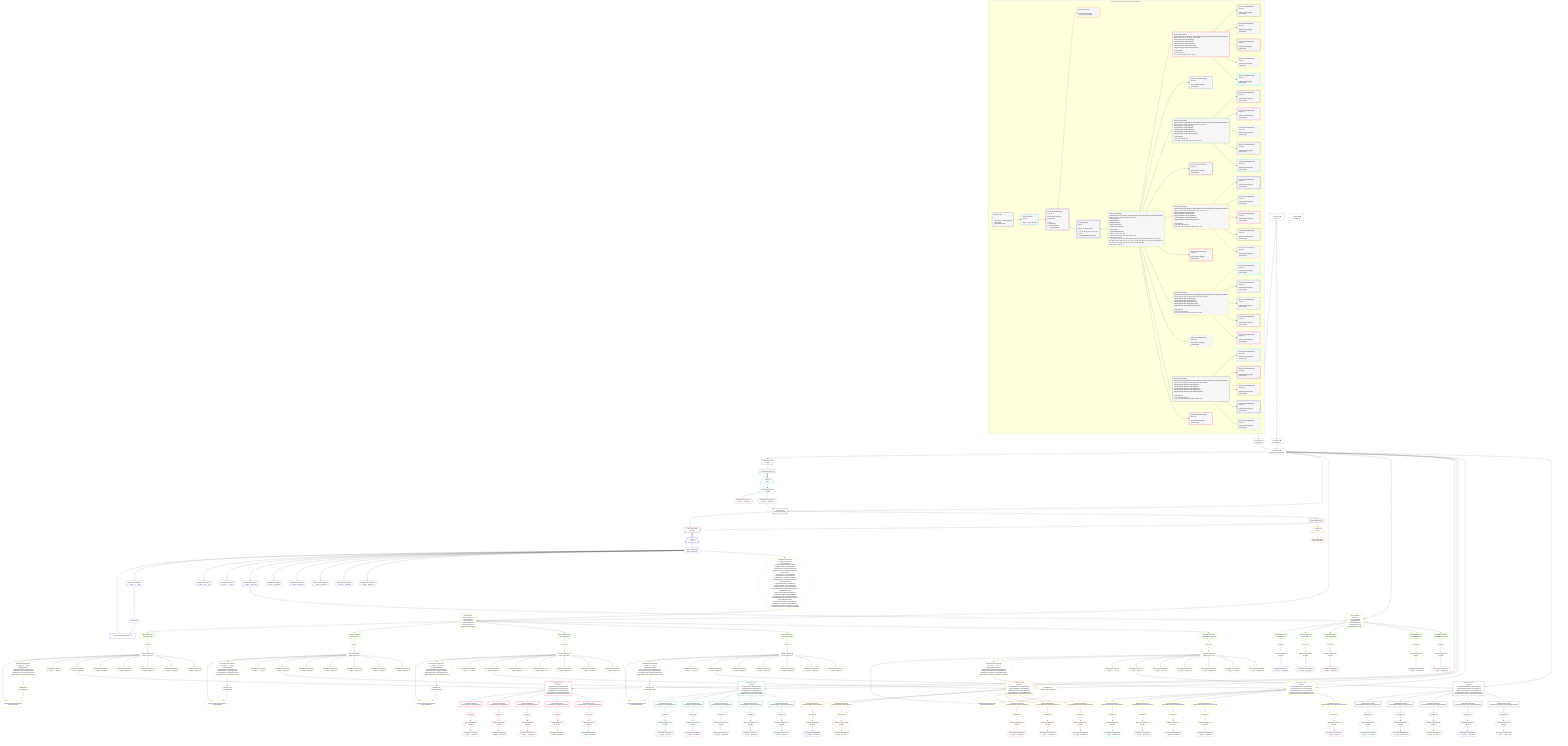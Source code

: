 %%{init: {'themeVariables': { 'fontSize': '12px'}}}%%
graph TD
    classDef path fill:#eee,stroke:#000,color:#000
    classDef plan fill:#fff,stroke-width:1px,color:#000
    classDef itemplan fill:#fff,stroke-width:2px,color:#000
    classDef unbatchedplan fill:#dff,stroke-width:1px,color:#000
    classDef sideeffectplan fill:#fcc,stroke-width:2px,color:#000
    classDef bucket fill:#f6f6f6,color:#000,stroke-width:2px,text-align:left


    %% plan dependencies
    Object9{{"Object[9∈0] ➊<br />ᐸ{pgSettings,withPgClient}ᐳ"}}:::plan
    Access7{{"Access[7∈0] ➊<br />ᐸ2.pgSettingsᐳ"}}:::plan
    Access8{{"Access[8∈0] ➊<br />ᐸ2.withPgClientᐳ"}}:::plan
    Access7 & Access8 --> Object9
    PgSelect6[["PgSelect[6∈0] ➊<br />ᐸpeopleᐳ"]]:::plan
    Object9 --> PgSelect6
    __Value2["__Value[2∈0] ➊<br />ᐸcontextᐳ"]:::plan
    __Value2 --> Access7
    __Value2 --> Access8
    PgSelectRows10[["PgSelectRows[10∈0] ➊"]]:::plan
    PgSelect6 --> PgSelectRows10
    __Value4["__Value[4∈0] ➊<br />ᐸrootValueᐳ"]:::plan
    __Item11[/"__Item[11∈1]<br />ᐸ10ᐳ"\]:::itemplan
    PgSelectRows10 ==> __Item11
    PgSelectSingle12{{"PgSelectSingle[12∈1]<br />ᐸpeopleᐳ"}}:::plan
    __Item11 --> PgSelectSingle12
    PgSelect15[["PgSelect[15∈2]<br />ᐸsingle_table_itemsᐳ"]]:::plan
    PgClassExpression14{{"PgClassExpression[14∈2]<br />ᐸ__people__.”person_id”ᐳ"}}:::plan
    Object9 & PgClassExpression14 --> PgSelect15
    __ListTransform19[["__ListTransform[19∈2]<br />ᐸeach:15ᐳ"]]:::plan
    PgSelectRows20[["PgSelectRows[20∈2]"]]:::plan
    PgSelectRows20 & PgSelect15 --> __ListTransform19
    PgClassExpression13{{"PgClassExpression[13∈2]<br />ᐸ__people__.”username”ᐳ"}}:::plan
    PgSelectSingle12 --> PgClassExpression13
    PgSelectSingle12 --> PgClassExpression14
    PgSelect15 --> PgSelectRows20
    __Item21[/"__Item[21∈3]<br />ᐸ20ᐳ"\]:::itemplan
    PgSelectRows20 -.-> __Item21
    PgSelectSingle22{{"PgSelectSingle[22∈3]<br />ᐸsingle_table_itemsᐳ"}}:::plan
    __Item21 --> PgSelectSingle22
    PgSingleTablePolymorphic27["PgSingleTablePolymorphic[27∈4]"]:::plan
    Lambda26{{"Lambda[26∈4]"}}:::plan
    PgSelectSingle24{{"PgSelectSingle[24∈4]<br />ᐸsingle_table_itemsᐳ"}}:::plan
    Lambda26 & PgSelectSingle24 --> PgSingleTablePolymorphic27
    __Item23[/"__Item[23∈4]<br />ᐸ19ᐳ"\]:::itemplan
    __ListTransform19 ==> __Item23
    __Item23 --> PgSelectSingle24
    PgClassExpression25{{"PgClassExpression[25∈4]<br />ᐸ__single_t...s__.”type”ᐳ"}}:::plan
    PgSelectSingle24 --> PgClassExpression25
    PgClassExpression25 --> Lambda26
    PgClassExpression80{{"PgClassExpression[80∈4]<br />ᐸ__single_t...ems__.”id”ᐳ"}}:::plan
    PgSelectSingle24 --> PgClassExpression80
    PgClassExpression82{{"PgClassExpression[82∈4]<br />ᐸ__single_t...__.”type2”ᐳ"}}:::plan
    PgSelectSingle24 --> PgClassExpression82
    PgClassExpression83{{"PgClassExpression[83∈4]<br />ᐸ__single_t...author_id”ᐳ"}}:::plan
    PgSelectSingle24 --> PgClassExpression83
    PgClassExpression90{{"PgClassExpression[90∈4]<br />ᐸ__single_t...”position”ᐳ"}}:::plan
    PgSelectSingle24 --> PgClassExpression90
    PgClassExpression91{{"PgClassExpression[91∈4]<br />ᐸ__single_t...reated_at”ᐳ"}}:::plan
    PgSelectSingle24 --> PgClassExpression91
    PgClassExpression92{{"PgClassExpression[92∈4]<br />ᐸ__single_t...pdated_at”ᐳ"}}:::plan
    PgSelectSingle24 --> PgClassExpression92
    PgClassExpression93{{"PgClassExpression[93∈4]<br />ᐸ__single_t..._archived”ᐳ"}}:::plan
    PgSelectSingle24 --> PgClassExpression93
    PgClassExpression94{{"PgClassExpression[94∈4]<br />ᐸ__single_t...chived_at”ᐳ"}}:::plan
    PgSelectSingle24 --> PgClassExpression94
    PgSelect29[["PgSelect[29∈5]<br />ᐸsingle_table_itemsᐳ<br />ᐳSingleTableTopic<br />ᐳSingleTablePost<br />ᐳSingleTableDivider<br />ᐳSingleTableChecklist<br />ᐳSingleTableChecklistItem"]]:::plan
    PgClassExpression28{{"PgClassExpression[28∈5]<br />ᐸ__single_t...parent_id”ᐳ<br />ᐳSingleTableTopic<br />ᐳSingleTableTopicᐳSingleTablePost<br />ᐳSingleTableTopicᐳSingleTableDivider<br />ᐳSingleTableTopicᐳSingleTableChecklist<br />ᐳSingleTableTopicᐳSingleTableChecklistItem<br />ᐳSingleTablePost<br />ᐳSingleTablePostᐳSingleTablePost<br />ᐳSingleTablePostᐳSingleTableDivider<br />ᐳSingleTablePostᐳSingleTableChecklist<br />ᐳSingleTablePostᐳSingleTableChecklistItem<br />ᐳSingleTableDivider<br />ᐳSingleTableDividerᐳSingleTablePost<br />ᐳSingleTableDividerᐳSingleTableDivider<br />ᐳSingleTableDividerᐳSingleTableChecklist<br />ᐳSingleTableDividerᐳSingleTableChecklistItem<br />ᐳSingleTableChecklist<br />ᐳSingleTableChecklistᐳSingleTablePost<br />ᐳSingleTableChecklistᐳSingleTableDivider<br />ᐳSingleTableChecklistᐳSingleTableChecklist<br />ᐳSingleTableChecklistᐳSingleTableChecklistItem<br />ᐳSingleTableChecklistItem<br />ᐳSingleTableChecklistItemᐳSingleTablePost<br />ᐳSingleTableChecklistItemᐳSingleTableDivider<br />ᐳSingleTableChecklistItemᐳSingleTableChecklist<br />ᐳSingleTableChecklistItemᐳSingleTableChecklistItem"}}:::plan
    Object9 & PgClassExpression28 --> PgSelect29
    PgSingleTablePolymorphic38["PgSingleTablePolymorphic[38∈5]<br />ᐳSingleTableTopic"]:::plan
    Lambda37{{"Lambda[37∈5]<br />ᐳSingleTableTopic"}}:::plan
    PgSelectSingle35{{"PgSelectSingle[35∈5]<br />ᐸsingle_table_itemsᐳ"}}:::plan
    Lambda37 & PgSelectSingle35 --> PgSingleTablePolymorphic38
    PgSelect84[["PgSelect[84∈5]<br />ᐸpeopleᐳ<br />ᐳSingleTableTopic<br />ᐳSingleTablePost<br />ᐳSingleTableDivider<br />ᐳSingleTableChecklist<br />ᐳSingleTableChecklistItem"]]:::plan
    Object9 & PgClassExpression83 --> PgSelect84
    PgSingleTablePolymorphic102["PgSingleTablePolymorphic[102∈5]<br />ᐳSingleTablePost"]:::plan
    Lambda101{{"Lambda[101∈5]<br />ᐳSingleTablePost"}}:::plan
    PgSelectSingle99{{"PgSelectSingle[99∈5]<br />ᐸsingle_table_itemsᐳ"}}:::plan
    Lambda101 & PgSelectSingle99 --> PgSingleTablePolymorphic102
    PgSingleTablePolymorphic157["PgSingleTablePolymorphic[157∈5]<br />ᐳSingleTableDivider"]:::plan
    Lambda156{{"Lambda[156∈5]<br />ᐳSingleTableDivider"}}:::plan
    PgSelectSingle154{{"PgSelectSingle[154∈5]<br />ᐸsingle_table_itemsᐳ"}}:::plan
    Lambda156 & PgSelectSingle154 --> PgSingleTablePolymorphic157
    PgSingleTablePolymorphic212["PgSingleTablePolymorphic[212∈5]<br />ᐳSingleTableChecklist"]:::plan
    Lambda211{{"Lambda[211∈5]<br />ᐳSingleTableChecklist"}}:::plan
    PgSelectSingle209{{"PgSelectSingle[209∈5]<br />ᐸsingle_table_itemsᐳ"}}:::plan
    Lambda211 & PgSelectSingle209 --> PgSingleTablePolymorphic212
    PgSingleTablePolymorphic267["PgSingleTablePolymorphic[267∈5]<br />ᐳSingleTableChecklistItem"]:::plan
    Lambda266{{"Lambda[266∈5]<br />ᐳSingleTableChecklistItem"}}:::plan
    PgSelectSingle264{{"PgSelectSingle[264∈5]<br />ᐸsingle_table_itemsᐳ"}}:::plan
    Lambda266 & PgSelectSingle264 --> PgSingleTablePolymorphic267
    PgSelectSingle24 --> PgClassExpression28
    First33{{"First[33∈5]"}}:::plan
    PgSelectRows34[["PgSelectRows[34∈5]<br />ᐳSingleTableTopic"]]:::plan
    PgSelectRows34 --> First33
    PgSelect29 --> PgSelectRows34
    First33 --> PgSelectSingle35
    PgClassExpression36{{"PgClassExpression[36∈5]<br />ᐸ__single_t...s__.”type”ᐳ<br />ᐳSingleTableTopic<br />ᐳSingleTableTopicᐳSingleTablePost<br />ᐳSingleTableTopicᐳSingleTableDivider<br />ᐳSingleTableTopicᐳSingleTableChecklist<br />ᐳSingleTableTopicᐳSingleTableChecklistItem"}}:::plan
    PgSelectSingle35 --> PgClassExpression36
    PgClassExpression36 --> Lambda37
    PgClassExpression41{{"PgClassExpression[41∈5]<br />ᐸ__single_t...__.”type2”ᐳ"}}:::plan
    PgSelectSingle35 --> PgClassExpression41
    PgClassExpression42{{"PgClassExpression[42∈5]<br />ᐸ__single_t...author_id”ᐳ"}}:::plan
    PgSelectSingle35 --> PgClassExpression42
    PgClassExpression51{{"PgClassExpression[51∈5]<br />ᐸ__single_t...”position”ᐳ"}}:::plan
    PgSelectSingle35 --> PgClassExpression51
    PgClassExpression52{{"PgClassExpression[52∈5]<br />ᐸ__single_t...reated_at”ᐳ"}}:::plan
    PgSelectSingle35 --> PgClassExpression52
    PgClassExpression53{{"PgClassExpression[53∈5]<br />ᐸ__single_t...pdated_at”ᐳ"}}:::plan
    PgSelectSingle35 --> PgClassExpression53
    PgClassExpression54{{"PgClassExpression[54∈5]<br />ᐸ__single_t..._archived”ᐳ"}}:::plan
    PgSelectSingle35 --> PgClassExpression54
    PgClassExpression55{{"PgClassExpression[55∈5]<br />ᐸ__single_t...chived_at”ᐳ"}}:::plan
    PgSelectSingle35 --> PgClassExpression55
    First86{{"First[86∈5]"}}:::plan
    PgSelectRows87[["PgSelectRows[87∈5]<br />ᐳSingleTableTopic"]]:::plan
    PgSelectRows87 --> First86
    PgSelect84 --> PgSelectRows87
    PgSelectSingle88{{"PgSelectSingle[88∈5]<br />ᐸpeopleᐳ"}}:::plan
    First86 --> PgSelectSingle88
    First97{{"First[97∈5]"}}:::plan
    PgSelectRows98[["PgSelectRows[98∈5]<br />ᐳSingleTablePost"]]:::plan
    PgSelectRows98 --> First97
    PgSelect29 --> PgSelectRows98
    First97 --> PgSelectSingle99
    PgClassExpression100{{"PgClassExpression[100∈5]<br />ᐸ__single_t...s__.”type”ᐳ<br />ᐳSingleTablePost<br />ᐳSingleTablePostᐳSingleTablePost<br />ᐳSingleTablePostᐳSingleTableDivider<br />ᐳSingleTablePostᐳSingleTableChecklist<br />ᐳSingleTablePostᐳSingleTableChecklistItem"}}:::plan
    PgSelectSingle99 --> PgClassExpression100
    PgClassExpression100 --> Lambda101
    PgClassExpression105{{"PgClassExpression[105∈5]<br />ᐸ__single_t...__.”type2”ᐳ"}}:::plan
    PgSelectSingle99 --> PgClassExpression105
    PgClassExpression106{{"PgClassExpression[106∈5]<br />ᐸ__single_t...author_id”ᐳ"}}:::plan
    PgSelectSingle99 --> PgClassExpression106
    PgClassExpression115{{"PgClassExpression[115∈5]<br />ᐸ__single_t...”position”ᐳ"}}:::plan
    PgSelectSingle99 --> PgClassExpression115
    PgClassExpression116{{"PgClassExpression[116∈5]<br />ᐸ__single_t...reated_at”ᐳ"}}:::plan
    PgSelectSingle99 --> PgClassExpression116
    PgClassExpression117{{"PgClassExpression[117∈5]<br />ᐸ__single_t...pdated_at”ᐳ"}}:::plan
    PgSelectSingle99 --> PgClassExpression117
    PgClassExpression118{{"PgClassExpression[118∈5]<br />ᐸ__single_t..._archived”ᐳ"}}:::plan
    PgSelectSingle99 --> PgClassExpression118
    PgClassExpression119{{"PgClassExpression[119∈5]<br />ᐸ__single_t...chived_at”ᐳ"}}:::plan
    PgSelectSingle99 --> PgClassExpression119
    First146{{"First[146∈5]"}}:::plan
    PgSelectRows147[["PgSelectRows[147∈5]<br />ᐳSingleTablePost"]]:::plan
    PgSelectRows147 --> First146
    PgSelect84 --> PgSelectRows147
    PgSelectSingle148{{"PgSelectSingle[148∈5]<br />ᐸpeopleᐳ"}}:::plan
    First146 --> PgSelectSingle148
    First152{{"First[152∈5]"}}:::plan
    PgSelectRows153[["PgSelectRows[153∈5]<br />ᐳSingleTableDivider"]]:::plan
    PgSelectRows153 --> First152
    PgSelect29 --> PgSelectRows153
    First152 --> PgSelectSingle154
    PgClassExpression155{{"PgClassExpression[155∈5]<br />ᐸ__single_t...s__.”type”ᐳ<br />ᐳSingleTableDivider<br />ᐳSingleTableDividerᐳSingleTablePost<br />ᐳSingleTableDividerᐳSingleTableDivider<br />ᐳSingleTableDividerᐳSingleTableChecklist<br />ᐳSingleTableDividerᐳSingleTableChecklistItem"}}:::plan
    PgSelectSingle154 --> PgClassExpression155
    PgClassExpression155 --> Lambda156
    PgClassExpression160{{"PgClassExpression[160∈5]<br />ᐸ__single_t...__.”type2”ᐳ"}}:::plan
    PgSelectSingle154 --> PgClassExpression160
    PgClassExpression161{{"PgClassExpression[161∈5]<br />ᐸ__single_t...author_id”ᐳ"}}:::plan
    PgSelectSingle154 --> PgClassExpression161
    PgClassExpression170{{"PgClassExpression[170∈5]<br />ᐸ__single_t...”position”ᐳ"}}:::plan
    PgSelectSingle154 --> PgClassExpression170
    PgClassExpression171{{"PgClassExpression[171∈5]<br />ᐸ__single_t...reated_at”ᐳ"}}:::plan
    PgSelectSingle154 --> PgClassExpression171
    PgClassExpression172{{"PgClassExpression[172∈5]<br />ᐸ__single_t...pdated_at”ᐳ"}}:::plan
    PgSelectSingle154 --> PgClassExpression172
    PgClassExpression173{{"PgClassExpression[173∈5]<br />ᐸ__single_t..._archived”ᐳ"}}:::plan
    PgSelectSingle154 --> PgClassExpression173
    PgClassExpression174{{"PgClassExpression[174∈5]<br />ᐸ__single_t...chived_at”ᐳ"}}:::plan
    PgSelectSingle154 --> PgClassExpression174
    First201{{"First[201∈5]"}}:::plan
    PgSelectRows202[["PgSelectRows[202∈5]<br />ᐳSingleTableDivider"]]:::plan
    PgSelectRows202 --> First201
    PgSelect84 --> PgSelectRows202
    PgSelectSingle203{{"PgSelectSingle[203∈5]<br />ᐸpeopleᐳ"}}:::plan
    First201 --> PgSelectSingle203
    First207{{"First[207∈5]"}}:::plan
    PgSelectRows208[["PgSelectRows[208∈5]<br />ᐳSingleTableChecklist"]]:::plan
    PgSelectRows208 --> First207
    PgSelect29 --> PgSelectRows208
    First207 --> PgSelectSingle209
    PgClassExpression210{{"PgClassExpression[210∈5]<br />ᐸ__single_t...s__.”type”ᐳ<br />ᐳSingleTableChecklist<br />ᐳSingleTableChecklistᐳSingleTablePost<br />ᐳSingleTableChecklistᐳSingleTableDivider<br />ᐳSingleTableChecklistᐳSingleTableChecklist<br />ᐳSingleTableChecklistᐳSingleTableChecklistItem"}}:::plan
    PgSelectSingle209 --> PgClassExpression210
    PgClassExpression210 --> Lambda211
    PgClassExpression215{{"PgClassExpression[215∈5]<br />ᐸ__single_t...__.”type2”ᐳ"}}:::plan
    PgSelectSingle209 --> PgClassExpression215
    PgClassExpression216{{"PgClassExpression[216∈5]<br />ᐸ__single_t...author_id”ᐳ"}}:::plan
    PgSelectSingle209 --> PgClassExpression216
    PgClassExpression225{{"PgClassExpression[225∈5]<br />ᐸ__single_t...”position”ᐳ"}}:::plan
    PgSelectSingle209 --> PgClassExpression225
    PgClassExpression226{{"PgClassExpression[226∈5]<br />ᐸ__single_t...reated_at”ᐳ"}}:::plan
    PgSelectSingle209 --> PgClassExpression226
    PgClassExpression227{{"PgClassExpression[227∈5]<br />ᐸ__single_t...pdated_at”ᐳ"}}:::plan
    PgSelectSingle209 --> PgClassExpression227
    PgClassExpression228{{"PgClassExpression[228∈5]<br />ᐸ__single_t..._archived”ᐳ"}}:::plan
    PgSelectSingle209 --> PgClassExpression228
    PgClassExpression229{{"PgClassExpression[229∈5]<br />ᐸ__single_t...chived_at”ᐳ"}}:::plan
    PgSelectSingle209 --> PgClassExpression229
    First256{{"First[256∈5]"}}:::plan
    PgSelectRows257[["PgSelectRows[257∈5]<br />ᐳSingleTableChecklist"]]:::plan
    PgSelectRows257 --> First256
    PgSelect84 --> PgSelectRows257
    PgSelectSingle258{{"PgSelectSingle[258∈5]<br />ᐸpeopleᐳ"}}:::plan
    First256 --> PgSelectSingle258
    First262{{"First[262∈5]"}}:::plan
    PgSelectRows263[["PgSelectRows[263∈5]<br />ᐳSingleTableChecklistItem"]]:::plan
    PgSelectRows263 --> First262
    PgSelect29 --> PgSelectRows263
    First262 --> PgSelectSingle264
    PgClassExpression265{{"PgClassExpression[265∈5]<br />ᐸ__single_t...s__.”type”ᐳ<br />ᐳSingleTableChecklistItem<br />ᐳSingleTableChecklistItemᐳSingleTablePost<br />ᐳSingleTableChecklistItemᐳSingleTableDivider<br />ᐳSingleTableChecklistItemᐳSingleTableChecklist<br />ᐳSingleTableChecklistItemᐳSingleTableChecklistItem"}}:::plan
    PgSelectSingle264 --> PgClassExpression265
    PgClassExpression265 --> Lambda266
    PgClassExpression270{{"PgClassExpression[270∈5]<br />ᐸ__single_t...__.”type2”ᐳ"}}:::plan
    PgSelectSingle264 --> PgClassExpression270
    PgClassExpression271{{"PgClassExpression[271∈5]<br />ᐸ__single_t...author_id”ᐳ"}}:::plan
    PgSelectSingle264 --> PgClassExpression271
    PgClassExpression280{{"PgClassExpression[280∈5]<br />ᐸ__single_t...”position”ᐳ"}}:::plan
    PgSelectSingle264 --> PgClassExpression280
    PgClassExpression281{{"PgClassExpression[281∈5]<br />ᐸ__single_t...reated_at”ᐳ"}}:::plan
    PgSelectSingle264 --> PgClassExpression281
    PgClassExpression282{{"PgClassExpression[282∈5]<br />ᐸ__single_t...pdated_at”ᐳ"}}:::plan
    PgSelectSingle264 --> PgClassExpression282
    PgClassExpression283{{"PgClassExpression[283∈5]<br />ᐸ__single_t..._archived”ᐳ"}}:::plan
    PgSelectSingle264 --> PgClassExpression283
    PgClassExpression284{{"PgClassExpression[284∈5]<br />ᐸ__single_t...chived_at”ᐳ"}}:::plan
    PgSelectSingle264 --> PgClassExpression284
    First311{{"First[311∈5]"}}:::plan
    PgSelectRows312[["PgSelectRows[312∈5]<br />ᐳSingleTableChecklistItem"]]:::plan
    PgSelectRows312 --> First311
    PgSelect84 --> PgSelectRows312
    PgSelectSingle313{{"PgSelectSingle[313∈5]<br />ᐸpeopleᐳ"}}:::plan
    First311 --> PgSelectSingle313
    PgSelect43[["PgSelect[43∈6]<br />ᐸpeopleᐳ<br />ᐳSingleTableTopicᐳSingleTableTopic<br />ᐳSingleTableTopicᐳSingleTablePost<br />ᐳSingleTableTopicᐳSingleTableDivider<br />ᐳSingleTableTopicᐳSingleTableChecklist<br />ᐳSingleTableTopicᐳSingleTableChecklistItem"]]:::plan
    Object9 & PgClassExpression42 --> PgSelect43
    First47{{"First[47∈6]"}}:::plan
    PgSelectRows48[["PgSelectRows[48∈6]<br />ᐳSingleTableTopicᐳSingleTableTopic"]]:::plan
    PgSelectRows48 --> First47
    PgSelect43 --> PgSelectRows48
    PgSelectSingle49{{"PgSelectSingle[49∈6]<br />ᐸpeopleᐳ"}}:::plan
    First47 --> PgSelectSingle49
    First58{{"First[58∈6]"}}:::plan
    PgSelectRows59[["PgSelectRows[59∈6]<br />ᐳSingleTableTopicᐳSingleTablePost"]]:::plan
    PgSelectRows59 --> First58
    PgSelect43 --> PgSelectRows59
    PgSelectSingle60{{"PgSelectSingle[60∈6]<br />ᐸpeopleᐳ"}}:::plan
    First58 --> PgSelectSingle60
    First64{{"First[64∈6]"}}:::plan
    PgSelectRows65[["PgSelectRows[65∈6]<br />ᐳSingleTableTopicᐳSingleTableDivider"]]:::plan
    PgSelectRows65 --> First64
    PgSelect43 --> PgSelectRows65
    PgSelectSingle66{{"PgSelectSingle[66∈6]<br />ᐸpeopleᐳ"}}:::plan
    First64 --> PgSelectSingle66
    First70{{"First[70∈6]"}}:::plan
    PgSelectRows71[["PgSelectRows[71∈6]<br />ᐳSingleTableTopicᐳSingleTableChecklist"]]:::plan
    PgSelectRows71 --> First70
    PgSelect43 --> PgSelectRows71
    PgSelectSingle72{{"PgSelectSingle[72∈6]<br />ᐸpeopleᐳ"}}:::plan
    First70 --> PgSelectSingle72
    First76{{"First[76∈6]"}}:::plan
    PgSelectRows77[["PgSelectRows[77∈6]<br />ᐳSingleTableTopicᐳSingleTableChecklistItem"]]:::plan
    PgSelectRows77 --> First76
    PgSelect43 --> PgSelectRows77
    PgSelectSingle78{{"PgSelectSingle[78∈6]<br />ᐸpeopleᐳ"}}:::plan
    First76 --> PgSelectSingle78
    PgClassExpression50{{"PgClassExpression[50∈7]<br />ᐸ__people__.”username”ᐳ"}}:::plan
    PgSelectSingle49 --> PgClassExpression50
    PgClassExpression61{{"PgClassExpression[61∈8]<br />ᐸ__people__.”username”ᐳ"}}:::plan
    PgSelectSingle60 --> PgClassExpression61
    PgClassExpression67{{"PgClassExpression[67∈9]<br />ᐸ__people__.”username”ᐳ"}}:::plan
    PgSelectSingle66 --> PgClassExpression67
    PgClassExpression73{{"PgClassExpression[73∈10]<br />ᐸ__people__.”username”ᐳ"}}:::plan
    PgSelectSingle72 --> PgClassExpression73
    PgClassExpression79{{"PgClassExpression[79∈11]<br />ᐸ__people__.”username”ᐳ"}}:::plan
    PgSelectSingle78 --> PgClassExpression79
    PgClassExpression89{{"PgClassExpression[89∈12]<br />ᐸ__people__.”username”ᐳ"}}:::plan
    PgSelectSingle88 --> PgClassExpression89
    PgSelect107[["PgSelect[107∈13]<br />ᐸpeopleᐳ<br />ᐳSingleTablePostᐳSingleTableTopic<br />ᐳSingleTablePostᐳSingleTablePost<br />ᐳSingleTablePostᐳSingleTableDivider<br />ᐳSingleTablePostᐳSingleTableChecklist<br />ᐳSingleTablePostᐳSingleTableChecklistItem"]]:::plan
    Object9 & PgClassExpression106 --> PgSelect107
    First111{{"First[111∈13]"}}:::plan
    PgSelectRows112[["PgSelectRows[112∈13]<br />ᐳSingleTablePostᐳSingleTableTopic"]]:::plan
    PgSelectRows112 --> First111
    PgSelect107 --> PgSelectRows112
    PgSelectSingle113{{"PgSelectSingle[113∈13]<br />ᐸpeopleᐳ"}}:::plan
    First111 --> PgSelectSingle113
    First122{{"First[122∈13]"}}:::plan
    PgSelectRows123[["PgSelectRows[123∈13]<br />ᐳSingleTablePostᐳSingleTablePost"]]:::plan
    PgSelectRows123 --> First122
    PgSelect107 --> PgSelectRows123
    PgSelectSingle124{{"PgSelectSingle[124∈13]<br />ᐸpeopleᐳ"}}:::plan
    First122 --> PgSelectSingle124
    First128{{"First[128∈13]"}}:::plan
    PgSelectRows129[["PgSelectRows[129∈13]<br />ᐳSingleTablePostᐳSingleTableDivider"]]:::plan
    PgSelectRows129 --> First128
    PgSelect107 --> PgSelectRows129
    PgSelectSingle130{{"PgSelectSingle[130∈13]<br />ᐸpeopleᐳ"}}:::plan
    First128 --> PgSelectSingle130
    First134{{"First[134∈13]"}}:::plan
    PgSelectRows135[["PgSelectRows[135∈13]<br />ᐳSingleTablePostᐳSingleTableChecklist"]]:::plan
    PgSelectRows135 --> First134
    PgSelect107 --> PgSelectRows135
    PgSelectSingle136{{"PgSelectSingle[136∈13]<br />ᐸpeopleᐳ"}}:::plan
    First134 --> PgSelectSingle136
    First140{{"First[140∈13]"}}:::plan
    PgSelectRows141[["PgSelectRows[141∈13]<br />ᐳSingleTablePostᐳSingleTableChecklistItem"]]:::plan
    PgSelectRows141 --> First140
    PgSelect107 --> PgSelectRows141
    PgSelectSingle142{{"PgSelectSingle[142∈13]<br />ᐸpeopleᐳ"}}:::plan
    First140 --> PgSelectSingle142
    PgClassExpression114{{"PgClassExpression[114∈14]<br />ᐸ__people__.”username”ᐳ"}}:::plan
    PgSelectSingle113 --> PgClassExpression114
    PgClassExpression125{{"PgClassExpression[125∈15]<br />ᐸ__people__.”username”ᐳ"}}:::plan
    PgSelectSingle124 --> PgClassExpression125
    PgClassExpression131{{"PgClassExpression[131∈16]<br />ᐸ__people__.”username”ᐳ"}}:::plan
    PgSelectSingle130 --> PgClassExpression131
    PgClassExpression137{{"PgClassExpression[137∈17]<br />ᐸ__people__.”username”ᐳ"}}:::plan
    PgSelectSingle136 --> PgClassExpression137
    PgClassExpression143{{"PgClassExpression[143∈18]<br />ᐸ__people__.”username”ᐳ"}}:::plan
    PgSelectSingle142 --> PgClassExpression143
    PgClassExpression149{{"PgClassExpression[149∈19]<br />ᐸ__people__.”username”ᐳ"}}:::plan
    PgSelectSingle148 --> PgClassExpression149
    PgSelect162[["PgSelect[162∈20]<br />ᐸpeopleᐳ<br />ᐳSingleTableDividerᐳSingleTableTopic<br />ᐳSingleTableDividerᐳSingleTablePost<br />ᐳSingleTableDividerᐳSingleTableDivider<br />ᐳSingleTableDividerᐳSingleTableChecklist<br />ᐳSingleTableDividerᐳSingleTableChecklistItem"]]:::plan
    Object9 & PgClassExpression161 --> PgSelect162
    First166{{"First[166∈20]"}}:::plan
    PgSelectRows167[["PgSelectRows[167∈20]<br />ᐳSingleTableDividerᐳSingleTableTopic"]]:::plan
    PgSelectRows167 --> First166
    PgSelect162 --> PgSelectRows167
    PgSelectSingle168{{"PgSelectSingle[168∈20]<br />ᐸpeopleᐳ"}}:::plan
    First166 --> PgSelectSingle168
    First177{{"First[177∈20]"}}:::plan
    PgSelectRows178[["PgSelectRows[178∈20]<br />ᐳSingleTableDividerᐳSingleTablePost"]]:::plan
    PgSelectRows178 --> First177
    PgSelect162 --> PgSelectRows178
    PgSelectSingle179{{"PgSelectSingle[179∈20]<br />ᐸpeopleᐳ"}}:::plan
    First177 --> PgSelectSingle179
    First183{{"First[183∈20]"}}:::plan
    PgSelectRows184[["PgSelectRows[184∈20]<br />ᐳSingleTableDividerᐳSingleTableDivider"]]:::plan
    PgSelectRows184 --> First183
    PgSelect162 --> PgSelectRows184
    PgSelectSingle185{{"PgSelectSingle[185∈20]<br />ᐸpeopleᐳ"}}:::plan
    First183 --> PgSelectSingle185
    First189{{"First[189∈20]"}}:::plan
    PgSelectRows190[["PgSelectRows[190∈20]<br />ᐳSingleTableDividerᐳSingleTableChecklist"]]:::plan
    PgSelectRows190 --> First189
    PgSelect162 --> PgSelectRows190
    PgSelectSingle191{{"PgSelectSingle[191∈20]<br />ᐸpeopleᐳ"}}:::plan
    First189 --> PgSelectSingle191
    First195{{"First[195∈20]"}}:::plan
    PgSelectRows196[["PgSelectRows[196∈20]<br />ᐳSingleTableDividerᐳSingleTableChecklistItem"]]:::plan
    PgSelectRows196 --> First195
    PgSelect162 --> PgSelectRows196
    PgSelectSingle197{{"PgSelectSingle[197∈20]<br />ᐸpeopleᐳ"}}:::plan
    First195 --> PgSelectSingle197
    PgClassExpression169{{"PgClassExpression[169∈21]<br />ᐸ__people__.”username”ᐳ"}}:::plan
    PgSelectSingle168 --> PgClassExpression169
    PgClassExpression180{{"PgClassExpression[180∈22]<br />ᐸ__people__.”username”ᐳ"}}:::plan
    PgSelectSingle179 --> PgClassExpression180
    PgClassExpression186{{"PgClassExpression[186∈23]<br />ᐸ__people__.”username”ᐳ"}}:::plan
    PgSelectSingle185 --> PgClassExpression186
    PgClassExpression192{{"PgClassExpression[192∈24]<br />ᐸ__people__.”username”ᐳ"}}:::plan
    PgSelectSingle191 --> PgClassExpression192
    PgClassExpression198{{"PgClassExpression[198∈25]<br />ᐸ__people__.”username”ᐳ"}}:::plan
    PgSelectSingle197 --> PgClassExpression198
    PgClassExpression204{{"PgClassExpression[204∈26]<br />ᐸ__people__.”username”ᐳ"}}:::plan
    PgSelectSingle203 --> PgClassExpression204
    PgSelect217[["PgSelect[217∈27]<br />ᐸpeopleᐳ<br />ᐳSingleTableChecklistᐳSingleTableTopic<br />ᐳSingleTableChecklistᐳSingleTablePost<br />ᐳSingleTableChecklistᐳSingleTableDivider<br />ᐳSingleTableChecklistᐳSingleTableChecklist<br />ᐳSingleTableChecklistᐳSingleTableChecklistItem"]]:::plan
    Object9 & PgClassExpression216 --> PgSelect217
    First221{{"First[221∈27]"}}:::plan
    PgSelectRows222[["PgSelectRows[222∈27]<br />ᐳSingleTableChecklistᐳSingleTableTopic"]]:::plan
    PgSelectRows222 --> First221
    PgSelect217 --> PgSelectRows222
    PgSelectSingle223{{"PgSelectSingle[223∈27]<br />ᐸpeopleᐳ"}}:::plan
    First221 --> PgSelectSingle223
    First232{{"First[232∈27]"}}:::plan
    PgSelectRows233[["PgSelectRows[233∈27]<br />ᐳSingleTableChecklistᐳSingleTablePost"]]:::plan
    PgSelectRows233 --> First232
    PgSelect217 --> PgSelectRows233
    PgSelectSingle234{{"PgSelectSingle[234∈27]<br />ᐸpeopleᐳ"}}:::plan
    First232 --> PgSelectSingle234
    First238{{"First[238∈27]"}}:::plan
    PgSelectRows239[["PgSelectRows[239∈27]<br />ᐳSingleTableChecklistᐳSingleTableDivider"]]:::plan
    PgSelectRows239 --> First238
    PgSelect217 --> PgSelectRows239
    PgSelectSingle240{{"PgSelectSingle[240∈27]<br />ᐸpeopleᐳ"}}:::plan
    First238 --> PgSelectSingle240
    First244{{"First[244∈27]"}}:::plan
    PgSelectRows245[["PgSelectRows[245∈27]<br />ᐳSingleTableChecklistᐳSingleTableChecklist"]]:::plan
    PgSelectRows245 --> First244
    PgSelect217 --> PgSelectRows245
    PgSelectSingle246{{"PgSelectSingle[246∈27]<br />ᐸpeopleᐳ"}}:::plan
    First244 --> PgSelectSingle246
    First250{{"First[250∈27]"}}:::plan
    PgSelectRows251[["PgSelectRows[251∈27]<br />ᐳSingleTableChecklistᐳSingleTableChecklistItem"]]:::plan
    PgSelectRows251 --> First250
    PgSelect217 --> PgSelectRows251
    PgSelectSingle252{{"PgSelectSingle[252∈27]<br />ᐸpeopleᐳ"}}:::plan
    First250 --> PgSelectSingle252
    PgClassExpression224{{"PgClassExpression[224∈28]<br />ᐸ__people__.”username”ᐳ"}}:::plan
    PgSelectSingle223 --> PgClassExpression224
    PgClassExpression235{{"PgClassExpression[235∈29]<br />ᐸ__people__.”username”ᐳ"}}:::plan
    PgSelectSingle234 --> PgClassExpression235
    PgClassExpression241{{"PgClassExpression[241∈30]<br />ᐸ__people__.”username”ᐳ"}}:::plan
    PgSelectSingle240 --> PgClassExpression241
    PgClassExpression247{{"PgClassExpression[247∈31]<br />ᐸ__people__.”username”ᐳ"}}:::plan
    PgSelectSingle246 --> PgClassExpression247
    PgClassExpression253{{"PgClassExpression[253∈32]<br />ᐸ__people__.”username”ᐳ"}}:::plan
    PgSelectSingle252 --> PgClassExpression253
    PgClassExpression259{{"PgClassExpression[259∈33]<br />ᐸ__people__.”username”ᐳ"}}:::plan
    PgSelectSingle258 --> PgClassExpression259
    PgSelect272[["PgSelect[272∈34]<br />ᐸpeopleᐳ<br />ᐳSingleTableChecklistItemᐳSingleTableTopic<br />ᐳSingleTableChecklistItemᐳSingleTablePost<br />ᐳSingleTableChecklistItemᐳSingleTableDivider<br />ᐳSingleTableChecklistItemᐳSingleTableChecklist<br />ᐳSingleTableChecklistItemᐳSingleTableChecklistItem"]]:::plan
    Object9 & PgClassExpression271 --> PgSelect272
    First276{{"First[276∈34]"}}:::plan
    PgSelectRows277[["PgSelectRows[277∈34]<br />ᐳSingleTableChecklistItemᐳSingleTableTopic"]]:::plan
    PgSelectRows277 --> First276
    PgSelect272 --> PgSelectRows277
    PgSelectSingle278{{"PgSelectSingle[278∈34]<br />ᐸpeopleᐳ"}}:::plan
    First276 --> PgSelectSingle278
    First287{{"First[287∈34]"}}:::plan
    PgSelectRows288[["PgSelectRows[288∈34]<br />ᐳSingleTableChecklistItemᐳSingleTablePost"]]:::plan
    PgSelectRows288 --> First287
    PgSelect272 --> PgSelectRows288
    PgSelectSingle289{{"PgSelectSingle[289∈34]<br />ᐸpeopleᐳ"}}:::plan
    First287 --> PgSelectSingle289
    First293{{"First[293∈34]"}}:::plan
    PgSelectRows294[["PgSelectRows[294∈34]<br />ᐳSingleTableChecklistItemᐳSingleTableDivider"]]:::plan
    PgSelectRows294 --> First293
    PgSelect272 --> PgSelectRows294
    PgSelectSingle295{{"PgSelectSingle[295∈34]<br />ᐸpeopleᐳ"}}:::plan
    First293 --> PgSelectSingle295
    First299{{"First[299∈34]"}}:::plan
    PgSelectRows300[["PgSelectRows[300∈34]<br />ᐳSingleTableChecklistItemᐳSingleTableChecklist"]]:::plan
    PgSelectRows300 --> First299
    PgSelect272 --> PgSelectRows300
    PgSelectSingle301{{"PgSelectSingle[301∈34]<br />ᐸpeopleᐳ"}}:::plan
    First299 --> PgSelectSingle301
    First305{{"First[305∈34]"}}:::plan
    PgSelectRows306[["PgSelectRows[306∈34]<br />ᐳSingleTableChecklistItemᐳSingleTableChecklistItem"]]:::plan
    PgSelectRows306 --> First305
    PgSelect272 --> PgSelectRows306
    PgSelectSingle307{{"PgSelectSingle[307∈34]<br />ᐸpeopleᐳ"}}:::plan
    First305 --> PgSelectSingle307
    PgClassExpression279{{"PgClassExpression[279∈35]<br />ᐸ__people__.”username”ᐳ"}}:::plan
    PgSelectSingle278 --> PgClassExpression279
    PgClassExpression290{{"PgClassExpression[290∈36]<br />ᐸ__people__.”username”ᐳ"}}:::plan
    PgSelectSingle289 --> PgClassExpression290
    PgClassExpression296{{"PgClassExpression[296∈37]<br />ᐸ__people__.”username”ᐳ"}}:::plan
    PgSelectSingle295 --> PgClassExpression296
    PgClassExpression302{{"PgClassExpression[302∈38]<br />ᐸ__people__.”username”ᐳ"}}:::plan
    PgSelectSingle301 --> PgClassExpression302
    PgClassExpression308{{"PgClassExpression[308∈39]<br />ᐸ__people__.”username”ᐳ"}}:::plan
    PgSelectSingle307 --> PgClassExpression308
    PgClassExpression314{{"PgClassExpression[314∈40]<br />ᐸ__people__.”username”ᐳ"}}:::plan
    PgSelectSingle313 --> PgClassExpression314

    %% define steps

    subgraph "Buckets for queries/interfaces-single-table/nested-more"
    Bucket0("Bucket 0 (root)<br /><br />1: <br />ᐳ: Access[7], Access[8], Object[9]<br />2: PgSelect[6]<br />3: PgSelectRows[10]"):::bucket
    classDef bucket0 stroke:#696969
    class Bucket0,__Value2,__Value4,PgSelect6,Access7,Access8,Object9,PgSelectRows10 bucket0
    Bucket1("Bucket 1 (listItem)<br />Deps: 9<br /><br />ROOT __Item{1}ᐸ10ᐳ[11]"):::bucket
    classDef bucket1 stroke:#00bfff
    class Bucket1,__Item11,PgSelectSingle12 bucket1
    Bucket2("Bucket 2 (nullableBoundary)<br />Deps: 12, 9<br /><br />ROOT PgSelectSingle{1}ᐸpeopleᐳ[12]<br />1: <br />ᐳ: 13, 14<br />2: PgSelect[15]<br />3: PgSelectRows[20]<br />4: __ListTransform[19]"):::bucket
    classDef bucket2 stroke:#7f007f
    class Bucket2,PgClassExpression13,PgClassExpression14,PgSelect15,__ListTransform19,PgSelectRows20 bucket2
    Bucket3("Bucket 3 (subroutine)<br /><br />ROOT PgSelectSingle{3}ᐸsingle_table_itemsᐳ[22]"):::bucket
    classDef bucket3 stroke:#ffa500
    class Bucket3,__Item21,PgSelectSingle22 bucket3
    Bucket4("Bucket 4 (listItem)<br />Deps: 9<br /><br />ROOT __Item{4}ᐸ19ᐳ[23]<br />1: <br />ᐳ: 24, 25, 26, 80, 82, 83, 90, 91, 92, 93, 94<br />2: PgSingleTablePolymorphic[27]"):::bucket
    classDef bucket4 stroke:#0000ff
    class Bucket4,__Item23,PgSelectSingle24,PgClassExpression25,Lambda26,PgSingleTablePolymorphic27,PgClassExpression80,PgClassExpression82,PgClassExpression83,PgClassExpression90,PgClassExpression91,PgClassExpression92,PgClassExpression93,PgClassExpression94 bucket4
    Bucket5("Bucket 5 (polymorphic)<br />SingleTableTopic,SingleTablePost,SingleTableDivider,SingleTableChecklist,SingleTableChecklistItem<br />Deps: 24, 9, 83, 27, 80, 25, 82, 90, 91, 92, 93, 94<br />ᐳSingleTableTopic<br />ᐳSingleTablePost<br />ᐳSingleTableDivider<br />ᐳSingleTableChecklist<br />ᐳSingleTableChecklistItem<br /><br />1: PgSelect[84]<br />ᐳ: PgClassExpression[28]<br />2: 29, 87, 147, 202, 257, 312<br />ᐳ: 86, 88, 146, 148, 201, 203, 256, 258, 311, 313<br />3: 34, 98, 153, 208, 263<br />ᐳ: 33, 35, 36, 37, 41, 42, 51, 52, 53, 54, 55, 97, 99, 100, 101, 105, 106, 115, 116, 117, 118, 119, 152, 154, 155, 156, 160, 161, 170, 171, 172, 173, 174, 207, 209, 210, 211, 215, 216, 225, 226, 227, 228, 229, 262, 264, 265, 266, 270, 271, 280, 281, 282, 283, 284<br />4: 38, 102, 157, 212, 267"):::bucket
    classDef bucket5 stroke:#7fff00
    class Bucket5,PgClassExpression28,PgSelect29,First33,PgSelectRows34,PgSelectSingle35,PgClassExpression36,Lambda37,PgSingleTablePolymorphic38,PgClassExpression41,PgClassExpression42,PgClassExpression51,PgClassExpression52,PgClassExpression53,PgClassExpression54,PgClassExpression55,PgSelect84,First86,PgSelectRows87,PgSelectSingle88,First97,PgSelectRows98,PgSelectSingle99,PgClassExpression100,Lambda101,PgSingleTablePolymorphic102,PgClassExpression105,PgClassExpression106,PgClassExpression115,PgClassExpression116,PgClassExpression117,PgClassExpression118,PgClassExpression119,First146,PgSelectRows147,PgSelectSingle148,First152,PgSelectRows153,PgSelectSingle154,PgClassExpression155,Lambda156,PgSingleTablePolymorphic157,PgClassExpression160,PgClassExpression161,PgClassExpression170,PgClassExpression171,PgClassExpression172,PgClassExpression173,PgClassExpression174,First201,PgSelectRows202,PgSelectSingle203,First207,PgSelectRows208,PgSelectSingle209,PgClassExpression210,Lambda211,PgSingleTablePolymorphic212,PgClassExpression215,PgClassExpression216,PgClassExpression225,PgClassExpression226,PgClassExpression227,PgClassExpression228,PgClassExpression229,First256,PgSelectRows257,PgSelectSingle258,First262,PgSelectRows263,PgSelectSingle264,PgClassExpression265,Lambda266,PgSingleTablePolymorphic267,PgClassExpression270,PgClassExpression271,PgClassExpression280,PgClassExpression281,PgClassExpression282,PgClassExpression283,PgClassExpression284,First311,PgSelectRows312,PgSelectSingle313 bucket5
    Bucket6("Bucket 6 (polymorphic)<br />SingleTableTopic,SingleTablePost,SingleTableDivider,SingleTableChecklist,SingleTableChecklistItem<br />Deps: 9, 42, 38, 35, 28, 36, 41, 51, 52, 53, 54, 55<br />ᐳSingleTableTopicᐳSingleTableTopic<br />ᐳSingleTableTopicᐳSingleTablePost<br />ᐳSingleTableTopicᐳSingleTableDivider<br />ᐳSingleTableTopicᐳSingleTableChecklist<br />ᐳSingleTableTopicᐳSingleTableChecklistItem<br /><br />1: PgSelect[43]<br />2: 48, 59, 65, 71, 77<br />ᐳ: 47, 49, 58, 60, 64, 66, 70, 72, 76, 78"):::bucket
    classDef bucket6 stroke:#ff1493
    class Bucket6,PgSelect43,First47,PgSelectRows48,PgSelectSingle49,First58,PgSelectRows59,PgSelectSingle60,First64,PgSelectRows65,PgSelectSingle66,First70,PgSelectRows71,PgSelectSingle72,First76,PgSelectRows77,PgSelectSingle78 bucket6
    Bucket7("Bucket 7 (nullableBoundary)<br />Deps: 49<br /><br />ROOT PgSelectSingle{6}ᐸpeopleᐳ[49]"):::bucket
    classDef bucket7 stroke:#808000
    class Bucket7,PgClassExpression50 bucket7
    Bucket8("Bucket 8 (nullableBoundary)<br />Deps: 60<br /><br />ROOT PgSelectSingle{6}ᐸpeopleᐳ[60]"):::bucket
    classDef bucket8 stroke:#dda0dd
    class Bucket8,PgClassExpression61 bucket8
    Bucket9("Bucket 9 (nullableBoundary)<br />Deps: 66<br /><br />ROOT PgSelectSingle{6}ᐸpeopleᐳ[66]"):::bucket
    classDef bucket9 stroke:#ff0000
    class Bucket9,PgClassExpression67 bucket9
    Bucket10("Bucket 10 (nullableBoundary)<br />Deps: 72<br /><br />ROOT PgSelectSingle{6}ᐸpeopleᐳ[72]"):::bucket
    classDef bucket10 stroke:#ffff00
    class Bucket10,PgClassExpression73 bucket10
    Bucket11("Bucket 11 (nullableBoundary)<br />Deps: 78<br /><br />ROOT PgSelectSingle{6}ᐸpeopleᐳ[78]"):::bucket
    classDef bucket11 stroke:#00ffff
    class Bucket11,PgClassExpression79 bucket11
    Bucket12("Bucket 12 (nullableBoundary)<br />Deps: 88<br /><br />ROOT PgSelectSingle{5}ᐸpeopleᐳ[88]"):::bucket
    classDef bucket12 stroke:#4169e1
    class Bucket12,PgClassExpression89 bucket12
    Bucket13("Bucket 13 (polymorphic)<br />SingleTableTopic,SingleTablePost,SingleTableDivider,SingleTableChecklist,SingleTableChecklistItem<br />Deps: 9, 106, 102, 99, 28, 100, 105, 115, 116, 117, 118, 119<br />ᐳSingleTablePostᐳSingleTableTopic<br />ᐳSingleTablePostᐳSingleTablePost<br />ᐳSingleTablePostᐳSingleTableDivider<br />ᐳSingleTablePostᐳSingleTableChecklist<br />ᐳSingleTablePostᐳSingleTableChecklistItem<br /><br />1: PgSelect[107]<br />2: 112, 123, 129, 135, 141<br />ᐳ: 111, 113, 122, 124, 128, 130, 134, 136, 140, 142"):::bucket
    classDef bucket13 stroke:#3cb371
    class Bucket13,PgSelect107,First111,PgSelectRows112,PgSelectSingle113,First122,PgSelectRows123,PgSelectSingle124,First128,PgSelectRows129,PgSelectSingle130,First134,PgSelectRows135,PgSelectSingle136,First140,PgSelectRows141,PgSelectSingle142 bucket13
    Bucket14("Bucket 14 (nullableBoundary)<br />Deps: 113<br /><br />ROOT PgSelectSingle{13}ᐸpeopleᐳ[113]"):::bucket
    classDef bucket14 stroke:#a52a2a
    class Bucket14,PgClassExpression114 bucket14
    Bucket15("Bucket 15 (nullableBoundary)<br />Deps: 124<br /><br />ROOT PgSelectSingle{13}ᐸpeopleᐳ[124]"):::bucket
    classDef bucket15 stroke:#ff00ff
    class Bucket15,PgClassExpression125 bucket15
    Bucket16("Bucket 16 (nullableBoundary)<br />Deps: 130<br /><br />ROOT PgSelectSingle{13}ᐸpeopleᐳ[130]"):::bucket
    classDef bucket16 stroke:#f5deb3
    class Bucket16,PgClassExpression131 bucket16
    Bucket17("Bucket 17 (nullableBoundary)<br />Deps: 136<br /><br />ROOT PgSelectSingle{13}ᐸpeopleᐳ[136]"):::bucket
    classDef bucket17 stroke:#696969
    class Bucket17,PgClassExpression137 bucket17
    Bucket18("Bucket 18 (nullableBoundary)<br />Deps: 142<br /><br />ROOT PgSelectSingle{13}ᐸpeopleᐳ[142]"):::bucket
    classDef bucket18 stroke:#00bfff
    class Bucket18,PgClassExpression143 bucket18
    Bucket19("Bucket 19 (nullableBoundary)<br />Deps: 148<br /><br />ROOT PgSelectSingle{5}ᐸpeopleᐳ[148]"):::bucket
    classDef bucket19 stroke:#7f007f
    class Bucket19,PgClassExpression149 bucket19
    Bucket20("Bucket 20 (polymorphic)<br />SingleTableTopic,SingleTablePost,SingleTableDivider,SingleTableChecklist,SingleTableChecklistItem<br />Deps: 9, 161, 157, 154, 28, 155, 160, 170, 171, 172, 173, 174<br />ᐳSingleTableDividerᐳSingleTableTopic<br />ᐳSingleTableDividerᐳSingleTablePost<br />ᐳSingleTableDividerᐳSingleTableDivider<br />ᐳSingleTableDividerᐳSingleTableChecklist<br />ᐳSingleTableDividerᐳSingleTableChecklistItem<br /><br />1: PgSelect[162]<br />2: 167, 178, 184, 190, 196<br />ᐳ: 166, 168, 177, 179, 183, 185, 189, 191, 195, 197"):::bucket
    classDef bucket20 stroke:#ffa500
    class Bucket20,PgSelect162,First166,PgSelectRows167,PgSelectSingle168,First177,PgSelectRows178,PgSelectSingle179,First183,PgSelectRows184,PgSelectSingle185,First189,PgSelectRows190,PgSelectSingle191,First195,PgSelectRows196,PgSelectSingle197 bucket20
    Bucket21("Bucket 21 (nullableBoundary)<br />Deps: 168<br /><br />ROOT PgSelectSingle{20}ᐸpeopleᐳ[168]"):::bucket
    classDef bucket21 stroke:#0000ff
    class Bucket21,PgClassExpression169 bucket21
    Bucket22("Bucket 22 (nullableBoundary)<br />Deps: 179<br /><br />ROOT PgSelectSingle{20}ᐸpeopleᐳ[179]"):::bucket
    classDef bucket22 stroke:#7fff00
    class Bucket22,PgClassExpression180 bucket22
    Bucket23("Bucket 23 (nullableBoundary)<br />Deps: 185<br /><br />ROOT PgSelectSingle{20}ᐸpeopleᐳ[185]"):::bucket
    classDef bucket23 stroke:#ff1493
    class Bucket23,PgClassExpression186 bucket23
    Bucket24("Bucket 24 (nullableBoundary)<br />Deps: 191<br /><br />ROOT PgSelectSingle{20}ᐸpeopleᐳ[191]"):::bucket
    classDef bucket24 stroke:#808000
    class Bucket24,PgClassExpression192 bucket24
    Bucket25("Bucket 25 (nullableBoundary)<br />Deps: 197<br /><br />ROOT PgSelectSingle{20}ᐸpeopleᐳ[197]"):::bucket
    classDef bucket25 stroke:#dda0dd
    class Bucket25,PgClassExpression198 bucket25
    Bucket26("Bucket 26 (nullableBoundary)<br />Deps: 203<br /><br />ROOT PgSelectSingle{5}ᐸpeopleᐳ[203]"):::bucket
    classDef bucket26 stroke:#ff0000
    class Bucket26,PgClassExpression204 bucket26
    Bucket27("Bucket 27 (polymorphic)<br />SingleTableTopic,SingleTablePost,SingleTableDivider,SingleTableChecklist,SingleTableChecklistItem<br />Deps: 9, 216, 212, 209, 28, 210, 215, 225, 226, 227, 228, 229<br />ᐳSingleTableChecklistᐳSingleTableTopic<br />ᐳSingleTableChecklistᐳSingleTablePost<br />ᐳSingleTableChecklistᐳSingleTableDivider<br />ᐳSingleTableChecklistᐳSingleTableChecklist<br />ᐳSingleTableChecklistᐳSingleTableChecklistItem<br /><br />1: PgSelect[217]<br />2: 222, 233, 239, 245, 251<br />ᐳ: 221, 223, 232, 234, 238, 240, 244, 246, 250, 252"):::bucket
    classDef bucket27 stroke:#ffff00
    class Bucket27,PgSelect217,First221,PgSelectRows222,PgSelectSingle223,First232,PgSelectRows233,PgSelectSingle234,First238,PgSelectRows239,PgSelectSingle240,First244,PgSelectRows245,PgSelectSingle246,First250,PgSelectRows251,PgSelectSingle252 bucket27
    Bucket28("Bucket 28 (nullableBoundary)<br />Deps: 223<br /><br />ROOT PgSelectSingle{27}ᐸpeopleᐳ[223]"):::bucket
    classDef bucket28 stroke:#00ffff
    class Bucket28,PgClassExpression224 bucket28
    Bucket29("Bucket 29 (nullableBoundary)<br />Deps: 234<br /><br />ROOT PgSelectSingle{27}ᐸpeopleᐳ[234]"):::bucket
    classDef bucket29 stroke:#4169e1
    class Bucket29,PgClassExpression235 bucket29
    Bucket30("Bucket 30 (nullableBoundary)<br />Deps: 240<br /><br />ROOT PgSelectSingle{27}ᐸpeopleᐳ[240]"):::bucket
    classDef bucket30 stroke:#3cb371
    class Bucket30,PgClassExpression241 bucket30
    Bucket31("Bucket 31 (nullableBoundary)<br />Deps: 246<br /><br />ROOT PgSelectSingle{27}ᐸpeopleᐳ[246]"):::bucket
    classDef bucket31 stroke:#a52a2a
    class Bucket31,PgClassExpression247 bucket31
    Bucket32("Bucket 32 (nullableBoundary)<br />Deps: 252<br /><br />ROOT PgSelectSingle{27}ᐸpeopleᐳ[252]"):::bucket
    classDef bucket32 stroke:#ff00ff
    class Bucket32,PgClassExpression253 bucket32
    Bucket33("Bucket 33 (nullableBoundary)<br />Deps: 258<br /><br />ROOT PgSelectSingle{5}ᐸpeopleᐳ[258]"):::bucket
    classDef bucket33 stroke:#f5deb3
    class Bucket33,PgClassExpression259 bucket33
    Bucket34("Bucket 34 (polymorphic)<br />SingleTableTopic,SingleTablePost,SingleTableDivider,SingleTableChecklist,SingleTableChecklistItem<br />Deps: 9, 271, 267, 264, 28, 265, 270, 280, 281, 282, 283, 284<br />ᐳSingleTableChecklistItemᐳSingleTableTopic<br />ᐳSingleTableChecklistItemᐳSingleTablePost<br />ᐳSingleTableChecklistItemᐳSingleTableDivider<br />ᐳSingleTableChecklistItemᐳSingleTableChecklist<br />ᐳSingleTableChecklistItemᐳSingleTableChecklistItem<br /><br />1: PgSelect[272]<br />2: 277, 288, 294, 300, 306<br />ᐳ: 276, 278, 287, 289, 293, 295, 299, 301, 305, 307"):::bucket
    classDef bucket34 stroke:#696969
    class Bucket34,PgSelect272,First276,PgSelectRows277,PgSelectSingle278,First287,PgSelectRows288,PgSelectSingle289,First293,PgSelectRows294,PgSelectSingle295,First299,PgSelectRows300,PgSelectSingle301,First305,PgSelectRows306,PgSelectSingle307 bucket34
    Bucket35("Bucket 35 (nullableBoundary)<br />Deps: 278<br /><br />ROOT PgSelectSingle{34}ᐸpeopleᐳ[278]"):::bucket
    classDef bucket35 stroke:#00bfff
    class Bucket35,PgClassExpression279 bucket35
    Bucket36("Bucket 36 (nullableBoundary)<br />Deps: 289<br /><br />ROOT PgSelectSingle{34}ᐸpeopleᐳ[289]"):::bucket
    classDef bucket36 stroke:#7f007f
    class Bucket36,PgClassExpression290 bucket36
    Bucket37("Bucket 37 (nullableBoundary)<br />Deps: 295<br /><br />ROOT PgSelectSingle{34}ᐸpeopleᐳ[295]"):::bucket
    classDef bucket37 stroke:#ffa500
    class Bucket37,PgClassExpression296 bucket37
    Bucket38("Bucket 38 (nullableBoundary)<br />Deps: 301<br /><br />ROOT PgSelectSingle{34}ᐸpeopleᐳ[301]"):::bucket
    classDef bucket38 stroke:#0000ff
    class Bucket38,PgClassExpression302 bucket38
    Bucket39("Bucket 39 (nullableBoundary)<br />Deps: 307<br /><br />ROOT PgSelectSingle{34}ᐸpeopleᐳ[307]"):::bucket
    classDef bucket39 stroke:#7fff00
    class Bucket39,PgClassExpression308 bucket39
    Bucket40("Bucket 40 (nullableBoundary)<br />Deps: 313<br /><br />ROOT PgSelectSingle{5}ᐸpeopleᐳ[313]"):::bucket
    classDef bucket40 stroke:#ff1493
    class Bucket40,PgClassExpression314 bucket40
    Bucket0 --> Bucket1
    Bucket1 --> Bucket2
    Bucket2 --> Bucket3 & Bucket4
    Bucket4 --> Bucket5
    Bucket5 --> Bucket6 & Bucket12 & Bucket13 & Bucket19 & Bucket20 & Bucket26 & Bucket27 & Bucket33 & Bucket34 & Bucket40
    Bucket6 --> Bucket7 & Bucket8 & Bucket9 & Bucket10 & Bucket11
    Bucket13 --> Bucket14 & Bucket15 & Bucket16 & Bucket17 & Bucket18
    Bucket20 --> Bucket21 & Bucket22 & Bucket23 & Bucket24 & Bucket25
    Bucket27 --> Bucket28 & Bucket29 & Bucket30 & Bucket31 & Bucket32
    Bucket34 --> Bucket35 & Bucket36 & Bucket37 & Bucket38 & Bucket39
    end